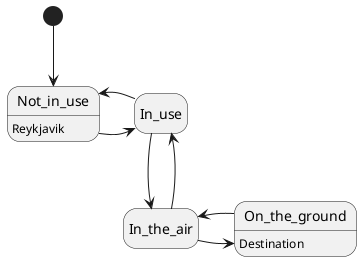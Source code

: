 @startuml
hide empty description

[*] --> Not_in_use
Not_in_use -> In_use
In_use --> In_the_air
In_use -> Not_in_use
Not_in_use : Reykjavik
On_the_ground : Destination
In_the_air -> In_use
In_the_air -> On_the_ground
On_the_ground -> In_the_air

@enduml